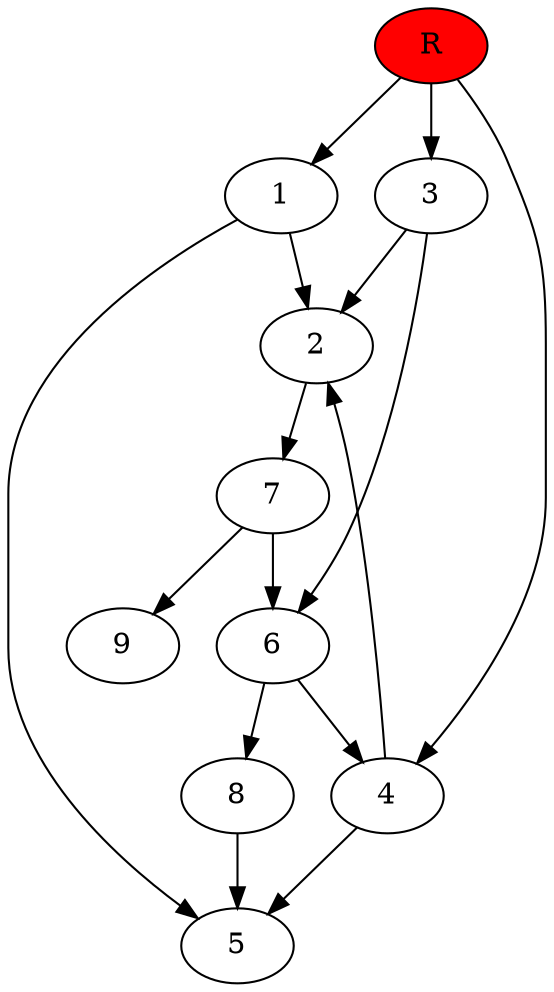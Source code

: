 digraph prb74882 {
	1
	2
	3
	4
	5
	6
	7
	8
	R [fillcolor="#ff0000" style=filled]
	1 -> 2
	1 -> 5
	2 -> 7
	3 -> 2
	3 -> 6
	4 -> 2
	4 -> 5
	6 -> 4
	6 -> 8
	7 -> 6
	7 -> 9
	8 -> 5
	R -> 1
	R -> 3
	R -> 4
}
